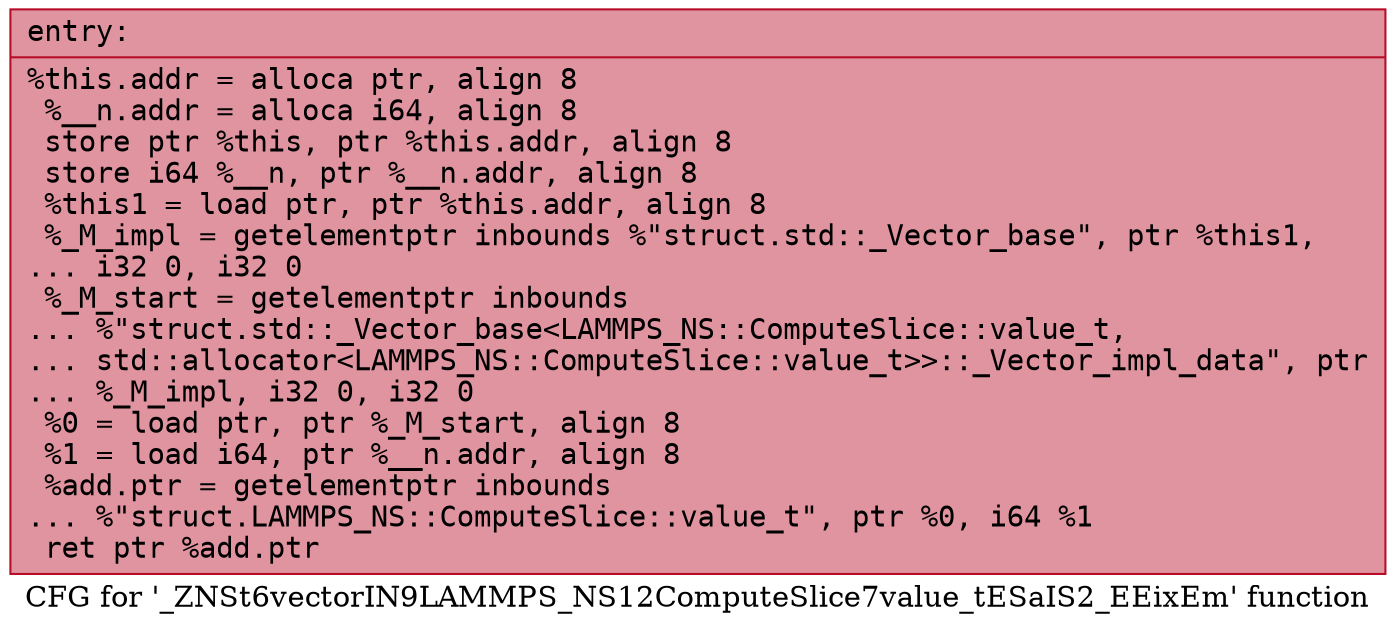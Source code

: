 digraph "CFG for '_ZNSt6vectorIN9LAMMPS_NS12ComputeSlice7value_tESaIS2_EEixEm' function" {
	label="CFG for '_ZNSt6vectorIN9LAMMPS_NS12ComputeSlice7value_tESaIS2_EEixEm' function";

	Node0x558104711530 [shape=record,color="#b70d28ff", style=filled, fillcolor="#b70d2870" fontname="Courier",label="{entry:\l|  %this.addr = alloca ptr, align 8\l  %__n.addr = alloca i64, align 8\l  store ptr %this, ptr %this.addr, align 8\l  store i64 %__n, ptr %__n.addr, align 8\l  %this1 = load ptr, ptr %this.addr, align 8\l  %_M_impl = getelementptr inbounds %\"struct.std::_Vector_base\", ptr %this1,\l... i32 0, i32 0\l  %_M_start = getelementptr inbounds\l... %\"struct.std::_Vector_base\<LAMMPS_NS::ComputeSlice::value_t,\l... std::allocator\<LAMMPS_NS::ComputeSlice::value_t\>\>::_Vector_impl_data\", ptr\l... %_M_impl, i32 0, i32 0\l  %0 = load ptr, ptr %_M_start, align 8\l  %1 = load i64, ptr %__n.addr, align 8\l  %add.ptr = getelementptr inbounds\l... %\"struct.LAMMPS_NS::ComputeSlice::value_t\", ptr %0, i64 %1\l  ret ptr %add.ptr\l}"];
}
